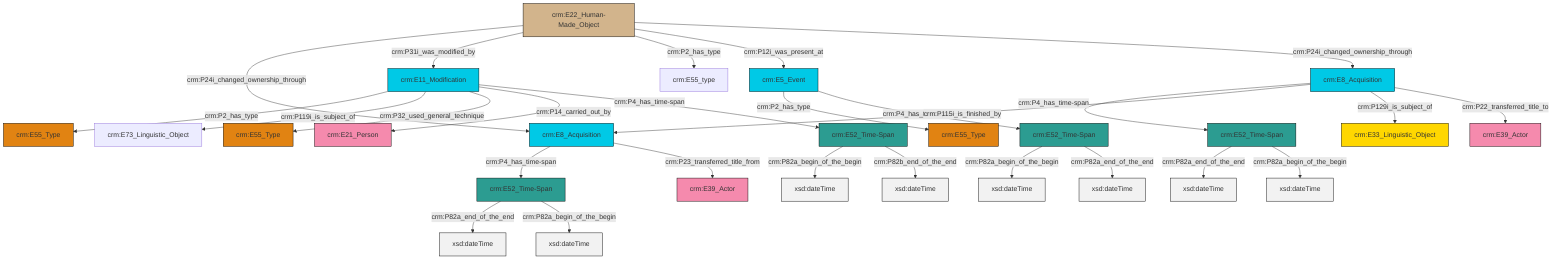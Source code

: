 graph TD
classDef Literal fill:#f2f2f2,stroke:#000000;
classDef CRM_Entity fill:#FFFFFF,stroke:#000000;
classDef Temporal_Entity fill:#00C9E6, stroke:#000000;
classDef Type fill:#E18312, stroke:#000000;
classDef Time-Span fill:#2C9C91, stroke:#000000;
classDef Appellation fill:#FFEB7F, stroke:#000000;
classDef Place fill:#008836, stroke:#000000;
classDef Persistent_Item fill:#B266B2, stroke:#000000;
classDef Conceptual_Object fill:#FFD700, stroke:#000000;
classDef Physical_Thing fill:#D2B48C, stroke:#000000;
classDef Actor fill:#f58aad, stroke:#000000;
classDef PC_Classes fill:#4ce600, stroke:#000000;
classDef Multi fill:#cccccc,stroke:#000000;

2["crm:E5_Event"]:::Temporal_Entity -->|crm:P2_has_type| 3["crm:E55_Type"]:::Type
4["crm:E52_Time-Span"]:::Time-Span -->|crm:P82a_begin_of_the_begin| 5[xsd:dateTime]:::Literal
10["crm:E8_Acquisition"]:::Temporal_Entity -->|crm:P4_has_time-span| 11["crm:E52_Time-Span"]:::Time-Span
12["crm:E8_Acquisition"]:::Temporal_Entity -->|crm:P4_has_time-span| 13["crm:E52_Time-Span"]:::Time-Span
15["crm:E11_Modification"]:::Temporal_Entity -->|crm:P2_has_type| 6["crm:E55_Type"]:::Type
13["crm:E52_Time-Span"]:::Time-Span -->|crm:P82a_end_of_the_end| 16[xsd:dateTime]:::Literal
15["crm:E11_Modification"]:::Temporal_Entity -->|crm:P119i_is_subject_of| 17["crm:E73_Linguistic_Object"]:::Default
2["crm:E5_Event"]:::Temporal_Entity -->|crm:P4_has_time-span| 4["crm:E52_Time-Span"]:::Time-Span
20["crm:E22_Human-Made_Object"]:::Physical_Thing -->|crm:P24i_changed_ownership_through| 12["crm:E8_Acquisition"]:::Temporal_Entity
20["crm:E22_Human-Made_Object"]:::Physical_Thing -->|crm:P31i_was_modified_by| 15["crm:E11_Modification"]:::Temporal_Entity
15["crm:E11_Modification"]:::Temporal_Entity -->|crm:P32_used_general_technique| 8["crm:E55_Type"]:::Type
4["crm:E52_Time-Span"]:::Time-Span -->|crm:P82a_end_of_the_end| 25[xsd:dateTime]:::Literal
26["crm:E52_Time-Span"]:::Time-Span -->|crm:P82a_begin_of_the_begin| 27[xsd:dateTime]:::Literal
10["crm:E8_Acquisition"]:::Temporal_Entity -->|crm:P115i_is_finished_by| 12["crm:E8_Acquisition"]:::Temporal_Entity
11["crm:E52_Time-Span"]:::Time-Span -->|crm:P82a_end_of_the_end| 29[xsd:dateTime]:::Literal
20["crm:E22_Human-Made_Object"]:::Physical_Thing -->|crm:P2_has_type| 30["crm:E55_type"]:::Default
26["crm:E52_Time-Span"]:::Time-Span -->|crm:P82b_end_of_the_end| 32[xsd:dateTime]:::Literal
10["crm:E8_Acquisition"]:::Temporal_Entity -->|crm:P129i_is_subject_of| 18["crm:E33_Linguistic_Object"]:::Conceptual_Object
13["crm:E52_Time-Span"]:::Time-Span -->|crm:P82a_begin_of_the_begin| 36[xsd:dateTime]:::Literal
10["crm:E8_Acquisition"]:::Temporal_Entity -->|crm:P22_transferred_title_to| 0["crm:E39_Actor"]:::Actor
15["crm:E11_Modification"]:::Temporal_Entity -->|crm:P14_carried_out_by| 33["crm:E21_Person"]:::Actor
20["crm:E22_Human-Made_Object"]:::Physical_Thing -->|crm:P12i_was_present_at| 2["crm:E5_Event"]:::Temporal_Entity
11["crm:E52_Time-Span"]:::Time-Span -->|crm:P82a_begin_of_the_begin| 38[xsd:dateTime]:::Literal
12["crm:E8_Acquisition"]:::Temporal_Entity -->|crm:P23_transferred_title_from| 23["crm:E39_Actor"]:::Actor
15["crm:E11_Modification"]:::Temporal_Entity -->|crm:P4_has_time-span| 26["crm:E52_Time-Span"]:::Time-Span
20["crm:E22_Human-Made_Object"]:::Physical_Thing -->|crm:P24i_changed_ownership_through| 10["crm:E8_Acquisition"]:::Temporal_Entity